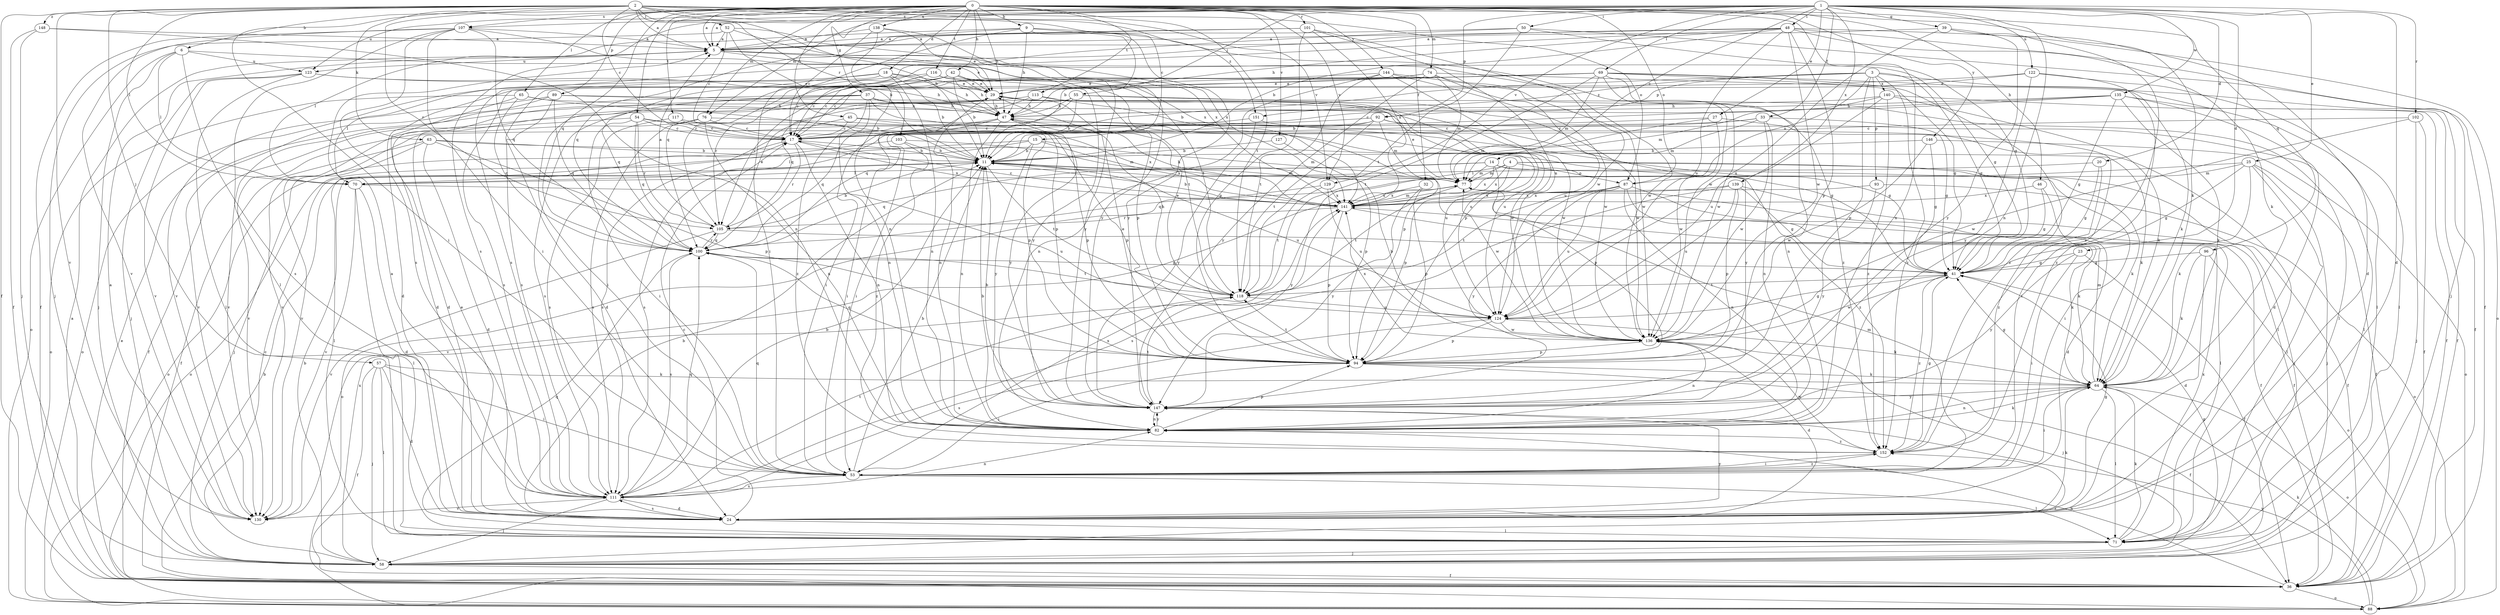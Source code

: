 strict digraph  {
0;
1;
2;
3;
4;
5;
6;
9;
11;
14;
15;
17;
18;
20;
23;
24;
25;
27;
29;
32;
33;
36;
37;
39;
41;
42;
45;
46;
47;
48;
50;
52;
53;
54;
55;
57;
58;
63;
64;
65;
69;
70;
71;
74;
76;
77;
82;
87;
88;
89;
92;
93;
94;
96;
100;
101;
102;
103;
105;
107;
111;
113;
116;
117;
118;
122;
123;
124;
127;
129;
130;
135;
136;
138;
139;
140;
141;
144;
146;
147;
148;
151;
152;
0 -> 5  [label=a];
0 -> 6  [label=b];
0 -> 9  [label=b];
0 -> 18  [label=d];
0 -> 32  [label=f];
0 -> 37  [label=g];
0 -> 42  [label=h];
0 -> 45  [label=h];
0 -> 46  [label=h];
0 -> 47  [label=h];
0 -> 54  [label=j];
0 -> 63  [label=k];
0 -> 65  [label=l];
0 -> 74  [label=m];
0 -> 76  [label=m];
0 -> 82  [label=n];
0 -> 87  [label=o];
0 -> 89  [label=p];
0 -> 96  [label=q];
0 -> 100  [label=q];
0 -> 101  [label=r];
0 -> 107  [label=s];
0 -> 113  [label=t];
0 -> 116  [label=t];
0 -> 117  [label=t];
0 -> 118  [label=t];
0 -> 127  [label=v];
0 -> 129  [label=v];
0 -> 138  [label=x];
0 -> 144  [label=y];
0 -> 146  [label=y];
1 -> 5  [label=a];
1 -> 14  [label=c];
1 -> 20  [label=d];
1 -> 23  [label=d];
1 -> 24  [label=d];
1 -> 25  [label=e];
1 -> 27  [label=e];
1 -> 33  [label=f];
1 -> 39  [label=g];
1 -> 48  [label=i];
1 -> 50  [label=i];
1 -> 55  [label=j];
1 -> 69  [label=l];
1 -> 76  [label=m];
1 -> 82  [label=n];
1 -> 92  [label=p];
1 -> 102  [label=r];
1 -> 107  [label=s];
1 -> 111  [label=s];
1 -> 122  [label=u];
1 -> 123  [label=u];
1 -> 129  [label=v];
1 -> 135  [label=w];
1 -> 139  [label=x];
2 -> 5  [label=a];
2 -> 11  [label=b];
2 -> 15  [label=c];
2 -> 17  [label=c];
2 -> 36  [label=f];
2 -> 52  [label=i];
2 -> 53  [label=i];
2 -> 57  [label=j];
2 -> 64  [label=k];
2 -> 70  [label=l];
2 -> 87  [label=o];
2 -> 103  [label=r];
2 -> 105  [label=r];
2 -> 129  [label=v];
2 -> 130  [label=v];
2 -> 148  [label=z];
2 -> 151  [label=z];
3 -> 11  [label=b];
3 -> 41  [label=g];
3 -> 64  [label=k];
3 -> 87  [label=o];
3 -> 92  [label=p];
3 -> 93  [label=p];
3 -> 94  [label=p];
3 -> 140  [label=x];
3 -> 151  [label=z];
3 -> 152  [label=z];
4 -> 58  [label=j];
4 -> 64  [label=k];
4 -> 77  [label=m];
4 -> 87  [label=o];
4 -> 94  [label=p];
4 -> 141  [label=x];
4 -> 147  [label=y];
5 -> 29  [label=e];
5 -> 41  [label=g];
5 -> 123  [label=u];
5 -> 136  [label=w];
5 -> 147  [label=y];
6 -> 58  [label=j];
6 -> 70  [label=l];
6 -> 88  [label=o];
6 -> 111  [label=s];
6 -> 118  [label=t];
6 -> 123  [label=u];
9 -> 5  [label=a];
9 -> 11  [label=b];
9 -> 47  [label=h];
9 -> 53  [label=i];
9 -> 70  [label=l];
9 -> 136  [label=w];
9 -> 147  [label=y];
11 -> 77  [label=m];
11 -> 118  [label=t];
11 -> 124  [label=u];
11 -> 136  [label=w];
14 -> 53  [label=i];
14 -> 70  [label=l];
14 -> 77  [label=m];
14 -> 94  [label=p];
14 -> 100  [label=q];
14 -> 141  [label=x];
14 -> 152  [label=z];
15 -> 11  [label=b];
15 -> 70  [label=l];
15 -> 77  [label=m];
15 -> 88  [label=o];
15 -> 141  [label=x];
15 -> 147  [label=y];
17 -> 11  [label=b];
17 -> 82  [label=n];
17 -> 88  [label=o];
17 -> 105  [label=r];
17 -> 141  [label=x];
18 -> 11  [label=b];
18 -> 29  [label=e];
18 -> 47  [label=h];
18 -> 70  [label=l];
18 -> 82  [label=n];
18 -> 100  [label=q];
18 -> 111  [label=s];
20 -> 41  [label=g];
20 -> 70  [label=l];
20 -> 152  [label=z];
23 -> 36  [label=f];
23 -> 41  [label=g];
23 -> 53  [label=i];
23 -> 147  [label=y];
24 -> 11  [label=b];
24 -> 17  [label=c];
24 -> 29  [label=e];
24 -> 41  [label=g];
24 -> 64  [label=k];
24 -> 71  [label=l];
24 -> 111  [label=s];
24 -> 147  [label=y];
25 -> 36  [label=f];
25 -> 41  [label=g];
25 -> 58  [label=j];
25 -> 64  [label=k];
25 -> 71  [label=l];
25 -> 77  [label=m];
25 -> 100  [label=q];
27 -> 17  [label=c];
27 -> 53  [label=i];
27 -> 77  [label=m];
27 -> 136  [label=w];
29 -> 47  [label=h];
29 -> 82  [label=n];
29 -> 124  [label=u];
32 -> 94  [label=p];
32 -> 141  [label=x];
32 -> 147  [label=y];
33 -> 17  [label=c];
33 -> 41  [label=g];
33 -> 77  [label=m];
33 -> 82  [label=n];
33 -> 130  [label=v];
33 -> 136  [label=w];
36 -> 5  [label=a];
36 -> 11  [label=b];
36 -> 29  [label=e];
36 -> 82  [label=n];
36 -> 88  [label=o];
37 -> 24  [label=d];
37 -> 47  [label=h];
37 -> 53  [label=i];
37 -> 82  [label=n];
37 -> 94  [label=p];
37 -> 124  [label=u];
37 -> 130  [label=v];
37 -> 152  [label=z];
39 -> 5  [label=a];
39 -> 24  [label=d];
39 -> 124  [label=u];
39 -> 147  [label=y];
39 -> 152  [label=z];
41 -> 118  [label=t];
41 -> 136  [label=w];
41 -> 152  [label=z];
42 -> 11  [label=b];
42 -> 17  [label=c];
42 -> 24  [label=d];
42 -> 29  [label=e];
42 -> 47  [label=h];
42 -> 94  [label=p];
42 -> 105  [label=r];
42 -> 118  [label=t];
45 -> 17  [label=c];
45 -> 41  [label=g];
45 -> 94  [label=p];
45 -> 111  [label=s];
46 -> 24  [label=d];
46 -> 41  [label=g];
46 -> 141  [label=x];
47 -> 17  [label=c];
47 -> 53  [label=i];
47 -> 71  [label=l];
47 -> 82  [label=n];
47 -> 100  [label=q];
47 -> 147  [label=y];
48 -> 5  [label=a];
48 -> 11  [label=b];
48 -> 47  [label=h];
48 -> 58  [label=j];
48 -> 64  [label=k];
48 -> 88  [label=o];
48 -> 94  [label=p];
48 -> 105  [label=r];
48 -> 111  [label=s];
48 -> 124  [label=u];
48 -> 136  [label=w];
50 -> 5  [label=a];
50 -> 36  [label=f];
50 -> 41  [label=g];
50 -> 100  [label=q];
50 -> 118  [label=t];
52 -> 5  [label=a];
52 -> 11  [label=b];
52 -> 17  [label=c];
52 -> 58  [label=j];
52 -> 141  [label=x];
52 -> 147  [label=y];
53 -> 11  [label=b];
53 -> 71  [label=l];
53 -> 77  [label=m];
53 -> 100  [label=q];
53 -> 111  [label=s];
53 -> 141  [label=x];
53 -> 152  [label=z];
54 -> 17  [label=c];
54 -> 36  [label=f];
54 -> 53  [label=i];
54 -> 94  [label=p];
54 -> 100  [label=q];
54 -> 105  [label=r];
54 -> 141  [label=x];
55 -> 11  [label=b];
55 -> 47  [label=h];
55 -> 71  [label=l];
55 -> 100  [label=q];
55 -> 130  [label=v];
55 -> 136  [label=w];
57 -> 24  [label=d];
57 -> 36  [label=f];
57 -> 53  [label=i];
57 -> 58  [label=j];
57 -> 64  [label=k];
57 -> 71  [label=l];
58 -> 11  [label=b];
58 -> 17  [label=c];
58 -> 36  [label=f];
58 -> 41  [label=g];
58 -> 141  [label=x];
58 -> 152  [label=z];
63 -> 11  [label=b];
63 -> 24  [label=d];
63 -> 36  [label=f];
63 -> 58  [label=j];
63 -> 64  [label=k];
63 -> 94  [label=p];
64 -> 41  [label=g];
64 -> 53  [label=i];
64 -> 71  [label=l];
64 -> 77  [label=m];
64 -> 82  [label=n];
64 -> 88  [label=o];
64 -> 147  [label=y];
65 -> 11  [label=b];
65 -> 24  [label=d];
65 -> 47  [label=h];
65 -> 88  [label=o];
65 -> 100  [label=q];
69 -> 17  [label=c];
69 -> 29  [label=e];
69 -> 41  [label=g];
69 -> 71  [label=l];
69 -> 77  [label=m];
69 -> 82  [label=n];
69 -> 105  [label=r];
69 -> 111  [label=s];
69 -> 118  [label=t];
69 -> 136  [label=w];
69 -> 152  [label=z];
70 -> 24  [label=d];
70 -> 71  [label=l];
70 -> 124  [label=u];
70 -> 130  [label=v];
71 -> 58  [label=j];
71 -> 64  [label=k];
71 -> 100  [label=q];
71 -> 141  [label=x];
74 -> 17  [label=c];
74 -> 29  [label=e];
74 -> 36  [label=f];
74 -> 77  [label=m];
74 -> 124  [label=u];
74 -> 136  [label=w];
74 -> 147  [label=y];
76 -> 17  [label=c];
76 -> 82  [label=n];
76 -> 94  [label=p];
76 -> 111  [label=s];
76 -> 130  [label=v];
77 -> 29  [label=e];
77 -> 36  [label=f];
77 -> 118  [label=t];
77 -> 130  [label=v];
77 -> 141  [label=x];
82 -> 11  [label=b];
82 -> 64  [label=k];
82 -> 94  [label=p];
82 -> 147  [label=y];
82 -> 152  [label=z];
87 -> 36  [label=f];
87 -> 71  [label=l];
87 -> 82  [label=n];
87 -> 118  [label=t];
87 -> 124  [label=u];
87 -> 141  [label=x];
87 -> 147  [label=y];
88 -> 64  [label=k];
88 -> 147  [label=y];
89 -> 24  [label=d];
89 -> 47  [label=h];
89 -> 88  [label=o];
89 -> 100  [label=q];
89 -> 130  [label=v];
89 -> 136  [label=w];
92 -> 17  [label=c];
92 -> 53  [label=i];
92 -> 71  [label=l];
92 -> 77  [label=m];
92 -> 111  [label=s];
92 -> 118  [label=t];
92 -> 147  [label=y];
93 -> 88  [label=o];
93 -> 141  [label=x];
93 -> 147  [label=y];
94 -> 29  [label=e];
94 -> 36  [label=f];
94 -> 53  [label=i];
94 -> 64  [label=k];
94 -> 100  [label=q];
94 -> 118  [label=t];
96 -> 24  [label=d];
96 -> 41  [label=g];
96 -> 64  [label=k];
96 -> 88  [label=o];
100 -> 41  [label=g];
100 -> 105  [label=r];
100 -> 111  [label=s];
100 -> 118  [label=t];
101 -> 5  [label=a];
101 -> 94  [label=p];
101 -> 100  [label=q];
101 -> 124  [label=u];
101 -> 136  [label=w];
101 -> 141  [label=x];
102 -> 17  [label=c];
102 -> 36  [label=f];
102 -> 58  [label=j];
102 -> 136  [label=w];
103 -> 11  [label=b];
103 -> 71  [label=l];
103 -> 77  [label=m];
103 -> 152  [label=z];
105 -> 5  [label=a];
105 -> 11  [label=b];
105 -> 29  [label=e];
105 -> 64  [label=k];
105 -> 100  [label=q];
105 -> 130  [label=v];
107 -> 5  [label=a];
107 -> 36  [label=f];
107 -> 53  [label=i];
107 -> 71  [label=l];
107 -> 100  [label=q];
107 -> 111  [label=s];
107 -> 130  [label=v];
107 -> 141  [label=x];
111 -> 5  [label=a];
111 -> 11  [label=b];
111 -> 24  [label=d];
111 -> 58  [label=j];
111 -> 82  [label=n];
111 -> 100  [label=q];
111 -> 118  [label=t];
111 -> 130  [label=v];
113 -> 47  [label=h];
113 -> 53  [label=i];
113 -> 94  [label=p];
113 -> 111  [label=s];
113 -> 136  [label=w];
116 -> 17  [label=c];
116 -> 29  [label=e];
116 -> 130  [label=v];
116 -> 147  [label=y];
117 -> 17  [label=c];
117 -> 111  [label=s];
117 -> 124  [label=u];
118 -> 29  [label=e];
118 -> 47  [label=h];
118 -> 124  [label=u];
122 -> 29  [label=e];
122 -> 71  [label=l];
122 -> 100  [label=q];
122 -> 147  [label=y];
122 -> 152  [label=z];
123 -> 29  [label=e];
123 -> 47  [label=h];
123 -> 58  [label=j];
123 -> 71  [label=l];
123 -> 130  [label=v];
124 -> 41  [label=g];
124 -> 64  [label=k];
124 -> 94  [label=p];
124 -> 111  [label=s];
124 -> 136  [label=w];
127 -> 11  [label=b];
127 -> 94  [label=p];
129 -> 88  [label=o];
129 -> 118  [label=t];
129 -> 124  [label=u];
129 -> 141  [label=x];
130 -> 5  [label=a];
135 -> 11  [label=b];
135 -> 24  [label=d];
135 -> 36  [label=f];
135 -> 41  [label=g];
135 -> 47  [label=h];
135 -> 64  [label=k];
135 -> 77  [label=m];
136 -> 11  [label=b];
136 -> 24  [label=d];
136 -> 58  [label=j];
136 -> 82  [label=n];
136 -> 94  [label=p];
136 -> 141  [label=x];
138 -> 5  [label=a];
138 -> 17  [label=c];
138 -> 29  [label=e];
138 -> 82  [label=n];
138 -> 141  [label=x];
139 -> 36  [label=f];
139 -> 41  [label=g];
139 -> 94  [label=p];
139 -> 111  [label=s];
139 -> 124  [label=u];
139 -> 141  [label=x];
140 -> 17  [label=c];
140 -> 36  [label=f];
140 -> 47  [label=h];
140 -> 64  [label=k];
140 -> 124  [label=u];
140 -> 152  [label=z];
141 -> 11  [label=b];
141 -> 17  [label=c];
141 -> 47  [label=h];
141 -> 64  [label=k];
141 -> 77  [label=m];
141 -> 94  [label=p];
141 -> 105  [label=r];
144 -> 29  [label=e];
144 -> 82  [label=n];
144 -> 94  [label=p];
144 -> 118  [label=t];
144 -> 136  [label=w];
144 -> 152  [label=z];
146 -> 11  [label=b];
146 -> 41  [label=g];
146 -> 88  [label=o];
146 -> 136  [label=w];
147 -> 11  [label=b];
147 -> 82  [label=n];
147 -> 118  [label=t];
148 -> 5  [label=a];
148 -> 36  [label=f];
148 -> 58  [label=j];
148 -> 82  [label=n];
151 -> 17  [label=c];
151 -> 41  [label=g];
151 -> 147  [label=y];
152 -> 41  [label=g];
152 -> 53  [label=i];
152 -> 136  [label=w];
}
